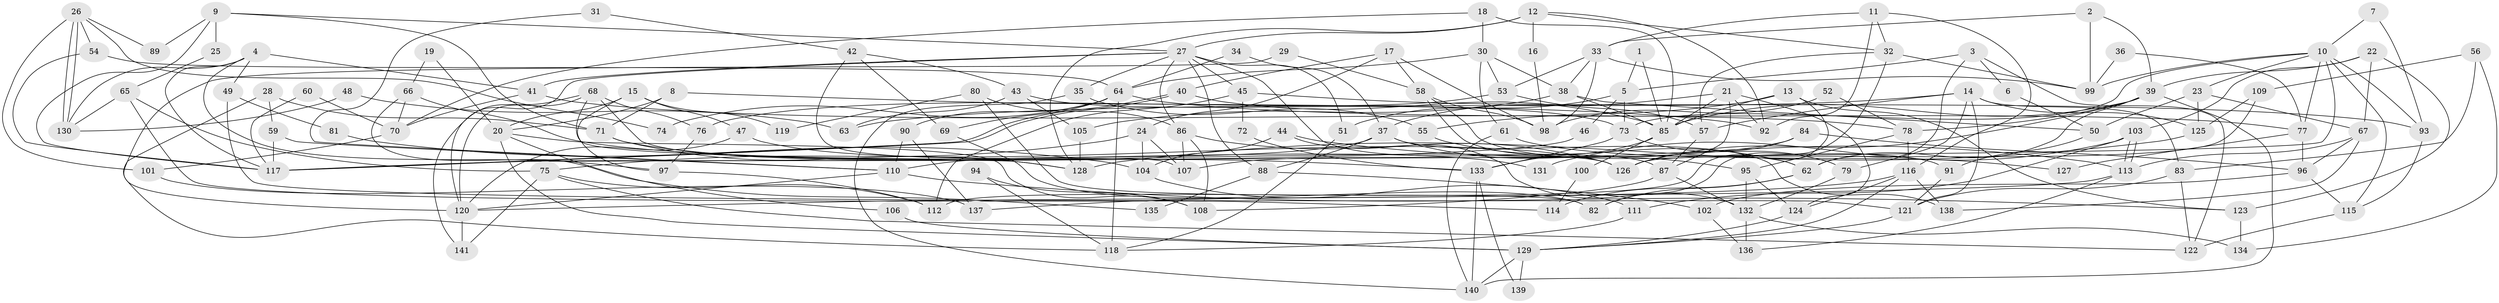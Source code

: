 // coarse degree distribution, {5: 0.23529411764705882, 4: 0.2, 10: 0.023529411764705882, 7: 0.09411764705882353, 6: 0.1411764705882353, 2: 0.10588235294117647, 3: 0.11764705882352941, 11: 0.023529411764705882, 8: 0.058823529411764705}
// Generated by graph-tools (version 1.1) at 2025/37/03/04/25 23:37:09]
// undirected, 141 vertices, 282 edges
graph export_dot {
  node [color=gray90,style=filled];
  1;
  2;
  3;
  4;
  5;
  6;
  7;
  8;
  9;
  10;
  11;
  12;
  13;
  14;
  15;
  16;
  17;
  18;
  19;
  20;
  21;
  22;
  23;
  24;
  25;
  26;
  27;
  28;
  29;
  30;
  31;
  32;
  33;
  34;
  35;
  36;
  37;
  38;
  39;
  40;
  41;
  42;
  43;
  44;
  45;
  46;
  47;
  48;
  49;
  50;
  51;
  52;
  53;
  54;
  55;
  56;
  57;
  58;
  59;
  60;
  61;
  62;
  63;
  64;
  65;
  66;
  67;
  68;
  69;
  70;
  71;
  72;
  73;
  74;
  75;
  76;
  77;
  78;
  79;
  80;
  81;
  82;
  83;
  84;
  85;
  86;
  87;
  88;
  89;
  90;
  91;
  92;
  93;
  94;
  95;
  96;
  97;
  98;
  99;
  100;
  101;
  102;
  103;
  104;
  105;
  106;
  107;
  108;
  109;
  110;
  111;
  112;
  113;
  114;
  115;
  116;
  117;
  118;
  119;
  120;
  121;
  122;
  123;
  124;
  125;
  126;
  127;
  128;
  129;
  130;
  131;
  132;
  133;
  134;
  135;
  136;
  137;
  138;
  139;
  140;
  141;
  1 -- 5;
  1 -- 85;
  2 -- 33;
  2 -- 39;
  2 -- 99;
  3 -- 5;
  3 -- 122;
  3 -- 6;
  3 -- 62;
  4 -- 117;
  4 -- 41;
  4 -- 49;
  4 -- 97;
  4 -- 130;
  5 -- 73;
  5 -- 51;
  5 -- 46;
  6 -- 50;
  7 -- 10;
  7 -- 93;
  8 -- 92;
  8 -- 71;
  8 -- 20;
  9 -- 117;
  9 -- 27;
  9 -- 25;
  9 -- 71;
  9 -- 89;
  10 -- 115;
  10 -- 99;
  10 -- 23;
  10 -- 73;
  10 -- 77;
  10 -- 93;
  10 -- 117;
  11 -- 116;
  11 -- 32;
  11 -- 33;
  11 -- 92;
  12 -- 92;
  12 -- 32;
  12 -- 16;
  12 -- 27;
  12 -- 128;
  13 -- 112;
  13 -- 55;
  13 -- 85;
  13 -- 123;
  14 -- 57;
  14 -- 121;
  14 -- 63;
  14 -- 79;
  14 -- 83;
  14 -- 125;
  15 -- 47;
  15 -- 20;
  15 -- 97;
  15 -- 119;
  16 -- 98;
  17 -- 40;
  17 -- 58;
  17 -- 24;
  17 -- 98;
  18 -- 85;
  18 -- 70;
  18 -- 30;
  19 -- 66;
  19 -- 20;
  20 -- 108;
  20 -- 106;
  20 -- 129;
  21 -- 87;
  21 -- 85;
  21 -- 37;
  21 -- 92;
  21 -- 124;
  22 -- 39;
  22 -- 123;
  22 -- 67;
  22 -- 103;
  23 -- 50;
  23 -- 67;
  23 -- 125;
  24 -- 104;
  24 -- 75;
  24 -- 107;
  25 -- 65;
  26 -- 130;
  26 -- 130;
  26 -- 54;
  26 -- 74;
  26 -- 89;
  26 -- 101;
  27 -- 120;
  27 -- 35;
  27 -- 41;
  27 -- 45;
  27 -- 51;
  27 -- 86;
  27 -- 87;
  27 -- 88;
  28 -- 59;
  28 -- 71;
  28 -- 118;
  29 -- 120;
  29 -- 58;
  30 -- 53;
  30 -- 38;
  30 -- 61;
  30 -- 64;
  31 -- 110;
  31 -- 42;
  32 -- 99;
  32 -- 57;
  32 -- 82;
  33 -- 38;
  33 -- 53;
  33 -- 98;
  33 -- 99;
  34 -- 64;
  34 -- 37;
  35 -- 140;
  35 -- 55;
  36 -- 77;
  36 -- 99;
  37 -- 138;
  37 -- 88;
  37 -- 95;
  37 -- 110;
  38 -- 85;
  38 -- 50;
  38 -- 105;
  39 -- 78;
  39 -- 85;
  39 -- 62;
  39 -- 126;
  39 -- 140;
  40 -- 117;
  40 -- 117;
  40 -- 85;
  41 -- 78;
  41 -- 70;
  42 -- 107;
  42 -- 69;
  42 -- 43;
  43 -- 105;
  43 -- 63;
  43 -- 73;
  44 -- 132;
  44 -- 113;
  44 -- 104;
  45 -- 93;
  45 -- 72;
  45 -- 112;
  46 -- 117;
  47 -- 120;
  47 -- 126;
  48 -- 63;
  48 -- 130;
  49 -- 121;
  49 -- 81;
  50 -- 91;
  51 -- 118;
  52 -- 98;
  52 -- 78;
  53 -- 76;
  53 -- 57;
  54 -- 64;
  54 -- 117;
  55 -- 62;
  56 -- 134;
  56 -- 109;
  56 -- 83;
  57 -- 87;
  58 -- 62;
  58 -- 98;
  58 -- 91;
  59 -- 110;
  59 -- 117;
  60 -- 117;
  60 -- 70;
  61 -- 140;
  61 -- 127;
  62 -- 82;
  62 -- 114;
  64 -- 77;
  64 -- 69;
  64 -- 74;
  64 -- 90;
  64 -- 118;
  65 -- 130;
  65 -- 75;
  65 -- 114;
  66 -- 133;
  66 -- 70;
  66 -- 135;
  67 -- 96;
  67 -- 113;
  67 -- 138;
  68 -- 120;
  68 -- 128;
  68 -- 76;
  68 -- 126;
  68 -- 141;
  69 -- 82;
  70 -- 101;
  71 -- 128;
  71 -- 131;
  72 -- 133;
  73 -- 79;
  73 -- 133;
  75 -- 112;
  75 -- 122;
  75 -- 141;
  76 -- 97;
  77 -- 96;
  77 -- 127;
  78 -- 95;
  78 -- 116;
  79 -- 132;
  80 -- 82;
  80 -- 86;
  80 -- 119;
  81 -- 104;
  83 -- 121;
  83 -- 122;
  84 -- 126;
  84 -- 107;
  84 -- 96;
  85 -- 133;
  85 -- 100;
  86 -- 126;
  86 -- 107;
  86 -- 108;
  87 -- 132;
  87 -- 108;
  88 -- 102;
  88 -- 135;
  90 -- 110;
  90 -- 137;
  91 -- 121;
  93 -- 115;
  94 -- 118;
  94 -- 108;
  95 -- 132;
  95 -- 124;
  96 -- 102;
  96 -- 115;
  97 -- 112;
  100 -- 114;
  101 -- 137;
  102 -- 136;
  103 -- 113;
  103 -- 113;
  103 -- 111;
  103 -- 131;
  104 -- 111;
  105 -- 128;
  106 -- 129;
  109 -- 126;
  109 -- 125;
  110 -- 120;
  110 -- 123;
  111 -- 118;
  113 -- 120;
  113 -- 136;
  115 -- 122;
  116 -- 124;
  116 -- 129;
  116 -- 137;
  116 -- 138;
  120 -- 141;
  121 -- 129;
  123 -- 134;
  124 -- 129;
  125 -- 128;
  129 -- 139;
  129 -- 140;
  132 -- 136;
  132 -- 134;
  133 -- 140;
  133 -- 139;
}
